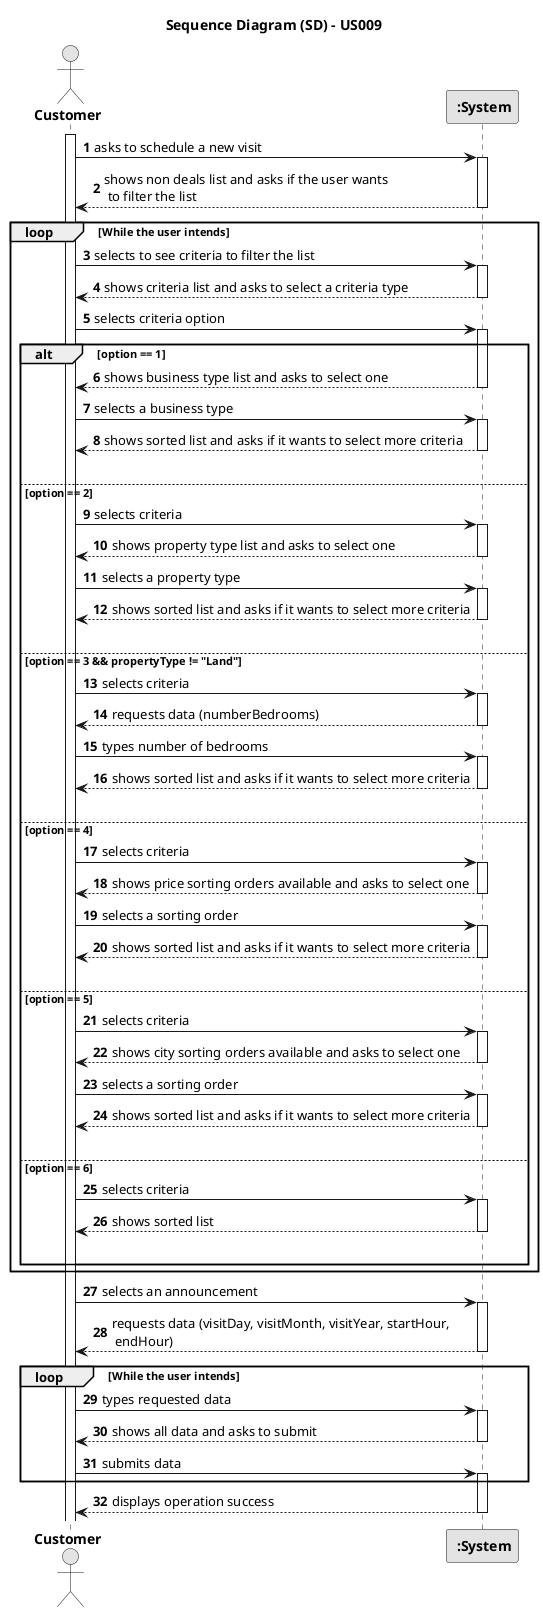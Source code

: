@startuml
skinparam monochrome true
skinparam packageStyle rectangle
skinparam shadowing false

title Sequence Diagram (SD) - US009

autonumber

actor "<b> Customer </b>" as CTM
participant "<b> :System</b>" as SYSTEM

activate CTM

    CTM -> SYSTEM : asks to schedule a new visit
        activate SYSTEM

        SYSTEM --> CTM : shows non deals list and asks if the user wants\n to filter the list
    deactivate SYSTEM

    loop While the user intends

    CTM -> SYSTEM : selects to see criteria to filter the list
    activate SYSTEM

        SYSTEM --> CTM : shows criteria list and asks to select a criteria type
    deactivate SYSTEM

            CTM -> SYSTEM : selects criteria option
            activate SYSTEM

            alt option == 1

                SYSTEM --> CTM : shows business type list and asks to select one
                deactivate SYSTEM

                CTM -> SYSTEM : selects a business type
                activate SYSTEM

                    SYSTEM --> CTM : shows sorted list and asks if it wants to select more criteria
                deactivate SYSTEM
|||
            else option == 2
            
                CTM -> SYSTEM : selects criteria
                activate SYSTEM

                SYSTEM --> CTM : shows property type list and asks to select one
                deactivate SYSTEM

                CTM -> SYSTEM : selects a property type
                activate SYSTEM

                    SYSTEM --> CTM : shows sorted list and asks if it wants to select more criteria
                deactivate SYSTEM
|||
            else option == 3 && propertyType != "Land"

                CTM -> SYSTEM : selects criteria
                activate SYSTEM

                SYSTEM --> CTM : requests data (numberBedrooms)
                deactivate SYSTEM

                CTM -> SYSTEM : types number of bedrooms
                activate SYSTEM

                    SYSTEM --> CTM : shows sorted list and asks if it wants to select more criteria
                deactivate SYSTEM
|||
            else option == 4

                CTM -> SYSTEM : selects criteria
                activate SYSTEM

                SYSTEM --> CTM : shows price sorting orders available and asks to select one
                deactivate SYSTEM


                CTM -> SYSTEM : selects a sorting order
                activate SYSTEM

                    SYSTEM --> CTM : shows sorted list and asks if it wants to select more criteria
                deactivate SYSTEM
|||
            else option == 5

                CTM -> SYSTEM : selects criteria
                activate SYSTEM
            
                SYSTEM --> CTM : shows city sorting orders available and asks to select one
                deactivate SYSTEM


                CTM -> SYSTEM : selects a sorting order
                activate SYSTEM

                    SYSTEM --> CTM : shows sorted list and asks if it wants to select more criteria
                deactivate SYSTEM
|||
            else option == 6

                CTM -> SYSTEM : selects criteria
                activate SYSTEM

                    SYSTEM --> CTM : shows sorted list
                deactivate SYSTEM
|||
            deactivate SYSTEM

            end alt

        end loop

    CTM -> SYSTEM : selects an announcement
        activate SYSTEM

    SYSTEM --> CTM : requests data (visitDay, visitMonth, visitYear, startHour,\n endHour)
        deactivate SYSTEM

    loop While the user intends
    CTM -> SYSTEM : types requested data
        activate SYSTEM

    SYSTEM --> CTM : shows all data and asks to submit
    deactivate SYSTEM

    CTM -> SYSTEM : submits data
    activate SYSTEM

    end loop

    SYSTEM --> CTM : displays operation success
    deactivate SYSTEM

@enduml